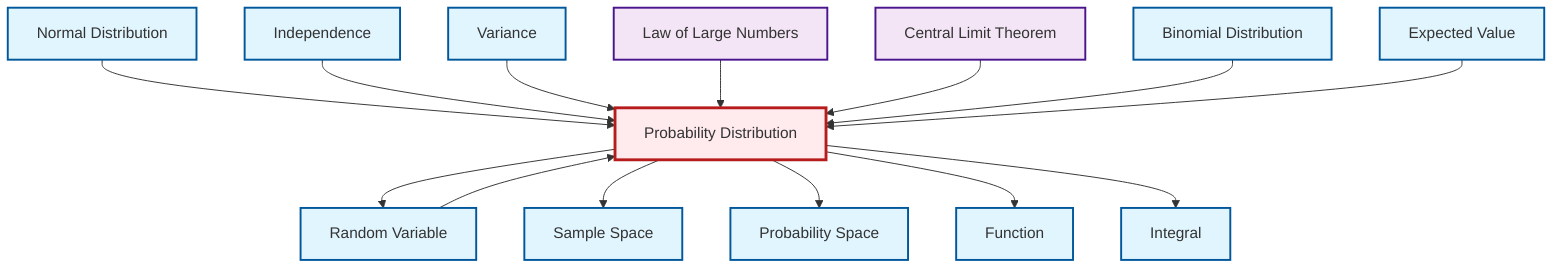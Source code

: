 graph TD
    classDef definition fill:#e1f5fe,stroke:#01579b,stroke-width:2px
    classDef theorem fill:#f3e5f5,stroke:#4a148c,stroke-width:2px
    classDef axiom fill:#fff3e0,stroke:#e65100,stroke-width:2px
    classDef example fill:#e8f5e9,stroke:#1b5e20,stroke-width:2px
    classDef current fill:#ffebee,stroke:#b71c1c,stroke-width:3px
    def-integral["Integral"]:::definition
    def-probability-space["Probability Space"]:::definition
    def-normal-distribution["Normal Distribution"]:::definition
    def-probability-distribution["Probability Distribution"]:::definition
    def-independence["Independence"]:::definition
    def-expectation["Expected Value"]:::definition
    thm-central-limit["Central Limit Theorem"]:::theorem
    def-variance["Variance"]:::definition
    thm-law-of-large-numbers["Law of Large Numbers"]:::theorem
    def-random-variable["Random Variable"]:::definition
    def-sample-space["Sample Space"]:::definition
    def-binomial-distribution["Binomial Distribution"]:::definition
    def-function["Function"]:::definition
    def-probability-distribution --> def-random-variable
    def-normal-distribution --> def-probability-distribution
    def-independence --> def-probability-distribution
    def-variance --> def-probability-distribution
    def-probability-distribution --> def-sample-space
    thm-law-of-large-numbers --> def-probability-distribution
    def-probability-distribution --> def-probability-space
    def-probability-distribution --> def-function
    thm-central-limit --> def-probability-distribution
    def-random-variable --> def-probability-distribution
    def-binomial-distribution --> def-probability-distribution
    def-probability-distribution --> def-integral
    def-expectation --> def-probability-distribution
    class def-probability-distribution current